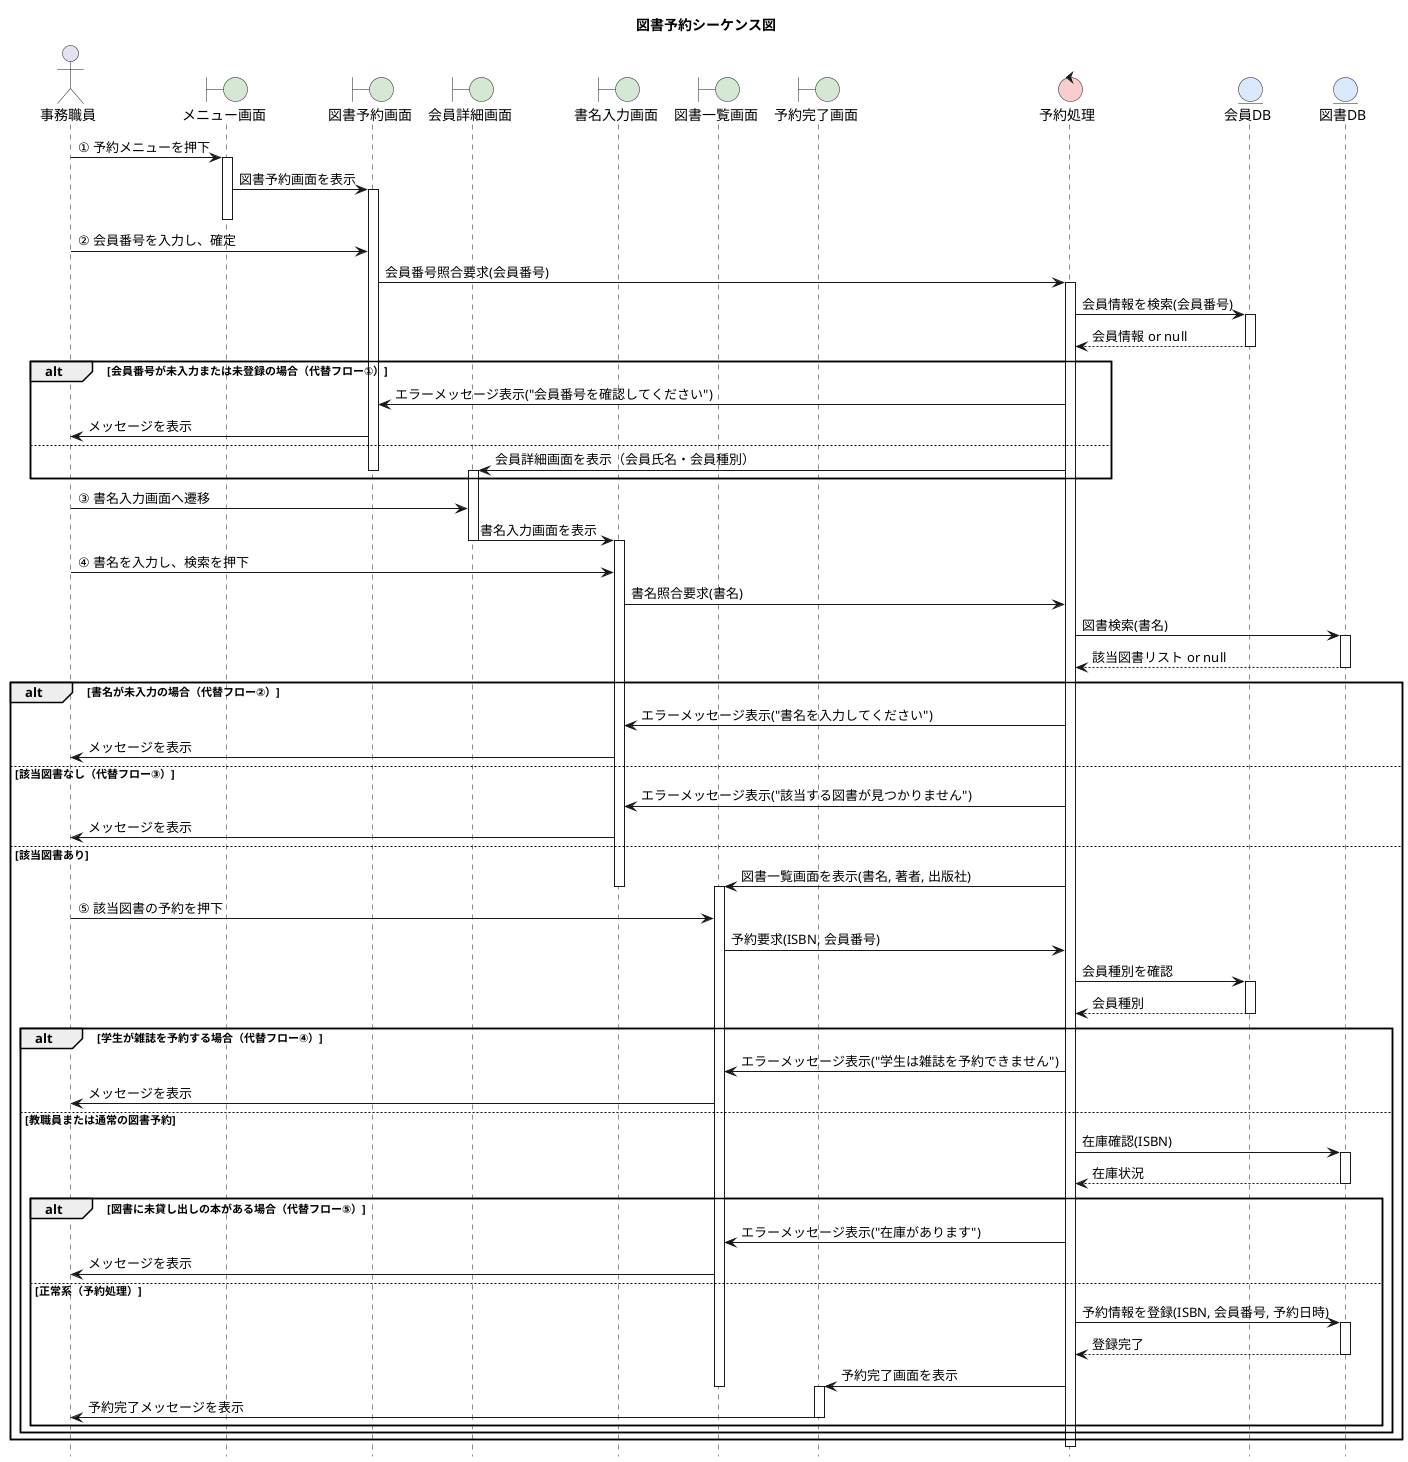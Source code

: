 @startuml
hide footbox

' ★色設定
skinparam boundary {
  BackgroundColor #D5E8D4
}
skinparam entity {
  BackgroundColor #DAE8FC
}
skinparam control {
  BackgroundColor #F8CECC
}

title 図書予約シーケンス図

' オブジェクト定義
actor "事務職員" as Staff
boundary "メニュー画面" as MenuScreen
boundary "図書予約画面" as ReserveScreen
boundary "会員詳細画面" as MemberDetailScreen
boundary "書名入力画面" as SearchScreen
boundary "図書一覧画面" as BookListScreen
boundary "予約完了画面" as CompleteScreen
control "予約処理" as ReserveControl
entity "会員DB" as MemberDB
entity "図書DB" as BookDB

' ---- 事前条件 ----
' メニュー画面が表示されていること

Staff -> MenuScreen : ① 予約メニューを押下
activate MenuScreen
MenuScreen -> ReserveScreen : 図書予約画面を表示
activate ReserveScreen
deactivate MenuScreen

' --- 会員番号入力 ---
Staff -> ReserveScreen : ② 会員番号を入力し、確定
ReserveScreen -> ReserveControl : 会員番号照合要求(会員番号)
activate ReserveControl
ReserveControl -> MemberDB : 会員情報を検索(会員番号)
activate MemberDB
MemberDB --> ReserveControl : 会員情報 or null
deactivate MemberDB

alt 会員番号が未入力または未登録の場合（代替フロー①）
    ReserveControl -> ReserveScreen : エラーメッセージ表示("会員番号を確認してください")
    ReserveScreen -> Staff : メッセージを表示
else
    ReserveControl -> MemberDetailScreen : 会員詳細画面を表示（会員氏名・会員種別）
    deactivate ReserveScreen
    activate MemberDetailScreen
end

' --- 書名入力 ---
Staff -> MemberDetailScreen : ③ 書名入力画面へ遷移
MemberDetailScreen -> SearchScreen : 書名入力画面を表示
deactivate MemberDetailScreen
activate SearchScreen

Staff -> SearchScreen : ④ 書名を入力し、検索を押下
SearchScreen -> ReserveControl : 書名照合要求(書名)
ReserveControl -> BookDB : 図書検索(書名)
activate BookDB
BookDB --> ReserveControl : 該当図書リスト or null
deactivate BookDB

alt 書名が未入力の場合（代替フロー②）
    ReserveControl -> SearchScreen : エラーメッセージ表示("書名を入力してください")
    SearchScreen -> Staff : メッセージを表示

else 該当図書なし（代替フロー③）
    ReserveControl -> SearchScreen : エラーメッセージ表示("該当する図書が見つかりません")
    SearchScreen -> Staff : メッセージを表示

else 該当図書あり
    ReserveControl -> BookListScreen : 図書一覧画面を表示(書名, 著者, 出版社)
    deactivate SearchScreen
    activate BookListScreen

    ' --- 図書予約 ---
    Staff -> BookListScreen : ⑤ 該当図書の予約を押下
    BookListScreen -> ReserveControl : 予約要求(ISBN, 会員番号)
    ReserveControl -> MemberDB : 会員種別を確認
    activate MemberDB
    MemberDB --> ReserveControl : 会員種別
    deactivate MemberDB

    alt 学生が雑誌を予約する場合（代替フロー④）
        ReserveControl -> BookListScreen : エラーメッセージ表示("学生は雑誌を予約できません")
        BookListScreen -> Staff : メッセージを表示

    else 教職員または通常の図書予約
        ReserveControl -> BookDB : 在庫確認(ISBN)
        activate BookDB
        BookDB --> ReserveControl : 在庫状況
        deactivate BookDB

        alt 図書に未貸し出しの本がある場合（代替フロー⑤）
            ReserveControl -> BookListScreen : エラーメッセージ表示("在庫があります")
            BookListScreen -> Staff : メッセージを表示

        else 正常系（予約処理）
            ReserveControl -> BookDB : 予約情報を登録(ISBN, 会員番号, 予約日時)
            activate BookDB
            BookDB --> ReserveControl : 登録完了
            deactivate BookDB

            ReserveControl -> CompleteScreen : 予約完了画面を表示
            deactivate BookListScreen
            activate CompleteScreen
            CompleteScreen -> Staff : 予約完了メッセージを表示
            deactivate CompleteScreen
        end
    end
end

' ---- 事後条件 ----
' ① 予約情報がDBに登録されていること
' ② 予約完了画面が表示されていること

deactivate ReserveControl

@enduml
